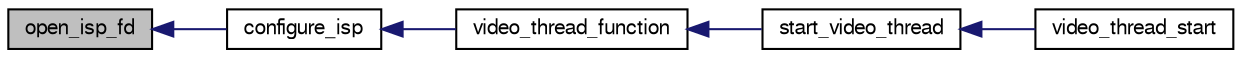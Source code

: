 digraph "open_isp_fd"
{
  edge [fontname="FreeSans",fontsize="10",labelfontname="FreeSans",labelfontsize="10"];
  node [fontname="FreeSans",fontsize="10",shape=record];
  rankdir="LR";
  Node1 [label="open_isp_fd",height=0.2,width=0.4,color="black", fillcolor="grey75", style="filled", fontcolor="black"];
  Node1 -> Node2 [dir="back",color="midnightblue",fontsize="10",style="solid",fontname="FreeSans"];
  Node2 [label="configure_isp",height=0.2,width=0.4,color="black", fillcolor="white", style="filled",URL="$libisp_8h.html#a1b23f6d5fe4f4e5c8e38944439156f19"];
  Node2 -> Node3 [dir="back",color="midnightblue",fontsize="10",style="solid",fontname="FreeSans"];
  Node3 [label="video_thread_function",height=0.2,width=0.4,color="black", fillcolor="white", style="filled",URL="$video__thread_8c.html#a99fd8c1413b858abf320b9adb453ed75",tooltip="Handles all the video streaming and saving of the image shots This is a separate thread, so it needs to be thread safe! "];
  Node3 -> Node4 [dir="back",color="midnightblue",fontsize="10",style="solid",fontname="FreeSans"];
  Node4 [label="start_video_thread",height=0.2,width=0.4,color="black", fillcolor="white", style="filled",URL="$video__thread_8c.html#ab813e16de6bb4fcba1ac803cd51e722d"];
  Node4 -> Node5 [dir="back",color="midnightblue",fontsize="10",style="solid",fontname="FreeSans"];
  Node5 [label="video_thread_start",height=0.2,width=0.4,color="black", fillcolor="white", style="filled",URL="$video__thread_8h.html#ae99893bfbc5f28c15432c06aee1e736f",tooltip="Starts the streaming of a all cameras. "];
}
